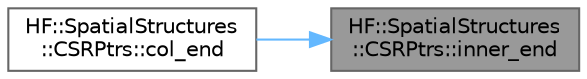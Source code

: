 digraph "HF::SpatialStructures::CSRPtrs::inner_end"
{
 // LATEX_PDF_SIZE
  bgcolor="transparent";
  edge [fontname=Helvetica,fontsize=10,labelfontname=Helvetica,labelfontsize=10];
  node [fontname=Helvetica,fontsize=10,shape=box,height=0.2,width=0.4];
  rankdir="RL";
  Node1 [label="HF::SpatialStructures\l::CSRPtrs::inner_end",height=0.2,width=0.4,color="gray40", fillcolor="grey60", style="filled", fontcolor="black",tooltip="Returns the address of one-past the last element within the inner_indices buffer"];
  Node1 -> Node2 [dir="back",color="steelblue1",style="solid"];
  Node2 [label="HF::SpatialStructures\l::CSRPtrs::col_end",height=0.2,width=0.4,color="grey40", fillcolor="white", style="filled",URL="$a01539.html#ab42a6fe755392429bb4e08deb19f57e9",tooltip="Returns the address of the element that denotes the end of a 'subarray' within inner_indices"];
}
